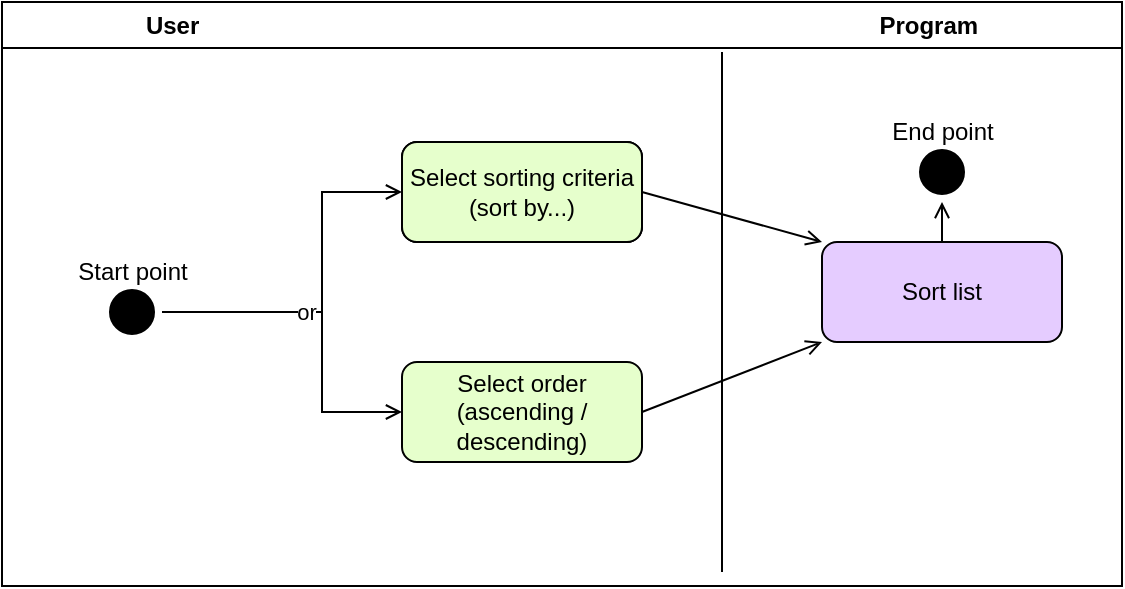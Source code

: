 <mxfile version="20.5.1" type="device"><diagram name="Page-1" id="e7e014a7-5840-1c2e-5031-d8a46d1fe8dd"><mxGraphModel dx="1278" dy="495" grid="1" gridSize="10" guides="1" tooltips="1" connect="1" arrows="1" fold="1" page="1" pageScale="1" pageWidth="1169" pageHeight="826" background="none" math="0" shadow="0"><root><mxCell id="0"/><mxCell id="1" parent="0"/><mxCell id="j-m7m952Lnp2CSahpbL--9" value="User                                                                                                      Program" style="swimlane;whiteSpace=wrap;startSize=23;" vertex="1" parent="1"><mxGeometry x="520" y="150" width="560" height="292" as="geometry"/></mxCell><mxCell id="j-m7m952Lnp2CSahpbL--20" value="" style="ellipse;shape=startState;fillColor=#000000;strokeColor=#000000;" vertex="1" parent="j-m7m952Lnp2CSahpbL--9"><mxGeometry x="50" y="140" width="30" height="30" as="geometry"/></mxCell><mxCell id="j-m7m952Lnp2CSahpbL--21" value="Start point" style="text;html=1;align=center;verticalAlign=middle;resizable=0;points=[];autosize=1;strokeColor=none;fillColor=none;" vertex="1" parent="j-m7m952Lnp2CSahpbL--9"><mxGeometry x="25" y="120" width="80" height="30" as="geometry"/></mxCell><mxCell id="j-m7m952Lnp2CSahpbL--22" value="" style="rounded=1;whiteSpace=wrap;html=1;strokeColor=#000000;fillColor=#E5CCFF;" vertex="1" parent="j-m7m952Lnp2CSahpbL--9"><mxGeometry x="200" y="70" width="120" height="50" as="geometry"/></mxCell><mxCell id="j-m7m952Lnp2CSahpbL--19" value="" style="endArrow=none;html=1;rounded=0;strokeColor=#000000;" edge="1" parent="j-m7m952Lnp2CSahpbL--9"><mxGeometry width="50" height="50" relative="1" as="geometry"><mxPoint x="360" y="285" as="sourcePoint"/><mxPoint x="360" y="25" as="targetPoint"/></mxGeometry></mxCell><mxCell id="j-m7m952Lnp2CSahpbL--23" value="Select order (ascending / descending)" style="rounded=1;whiteSpace=wrap;html=1;strokeColor=#000000;fillColor=#E6FFCC;" vertex="1" parent="j-m7m952Lnp2CSahpbL--9"><mxGeometry x="200" y="180" width="120" height="50" as="geometry"/></mxCell><mxCell id="j-m7m952Lnp2CSahpbL--32" value="" style="endArrow=open;strokeColor=#000000;endFill=1;rounded=0;entryX=0;entryY=0.5;entryDx=0;entryDy=0;startArrow=none;exitX=1;exitY=0.5;exitDx=0;exitDy=0;" edge="1" parent="j-m7m952Lnp2CSahpbL--9" source="j-m7m952Lnp2CSahpbL--20" target="j-m7m952Lnp2CSahpbL--23"><mxGeometry relative="1" as="geometry"><mxPoint x="150" y="160" as="sourcePoint"/><mxPoint x="210" y="105" as="targetPoint"/><Array as="points"><mxPoint x="160" y="155"/><mxPoint x="160" y="205"/></Array></mxGeometry></mxCell><mxCell id="j-m7m952Lnp2CSahpbL--35" value="Sort list" style="rounded=1;whiteSpace=wrap;html=1;strokeColor=#000000;fillColor=#E5CCFF;" vertex="1" parent="j-m7m952Lnp2CSahpbL--9"><mxGeometry x="410" y="120" width="120" height="50" as="geometry"/></mxCell><mxCell id="j-m7m952Lnp2CSahpbL--39" value="" style="endArrow=open;strokeColor=#000000;endFill=1;rounded=0;entryX=0;entryY=1;entryDx=0;entryDy=0;startArrow=none;exitX=1;exitY=0.5;exitDx=0;exitDy=0;" edge="1" parent="j-m7m952Lnp2CSahpbL--9" source="j-m7m952Lnp2CSahpbL--23" target="j-m7m952Lnp2CSahpbL--35"><mxGeometry relative="1" as="geometry"><mxPoint x="330" y="105" as="sourcePoint"/><mxPoint x="420" y="155" as="targetPoint"/><Array as="points"/></mxGeometry></mxCell><mxCell id="j-m7m952Lnp2CSahpbL--40" value="" style="ellipse;shape=startState;fillColor=#000000;strokeColor=#000000;" vertex="1" parent="j-m7m952Lnp2CSahpbL--9"><mxGeometry x="455" y="70" width="30" height="30" as="geometry"/></mxCell><mxCell id="j-m7m952Lnp2CSahpbL--41" value="End point" style="text;html=1;align=center;verticalAlign=middle;resizable=0;points=[];autosize=1;strokeColor=none;fillColor=none;" vertex="1" parent="j-m7m952Lnp2CSahpbL--9"><mxGeometry x="435" y="50" width="70" height="30" as="geometry"/></mxCell><mxCell id="j-m7m952Lnp2CSahpbL--42" value="" style="endArrow=open;strokeColor=#000000;endFill=1;rounded=0;entryX=0.5;entryY=1;entryDx=0;entryDy=0;startArrow=none;exitX=0.5;exitY=0;exitDx=0;exitDy=0;" edge="1" parent="j-m7m952Lnp2CSahpbL--9" source="j-m7m952Lnp2CSahpbL--35" target="j-m7m952Lnp2CSahpbL--40"><mxGeometry relative="1" as="geometry"><mxPoint x="330" y="215" as="sourcePoint"/><mxPoint x="420" y="155" as="targetPoint"/><Array as="points"/></mxGeometry></mxCell><mxCell id="j-m7m952Lnp2CSahpbL--30" value="Select sorting criteria (sort by...)" style="rounded=1;whiteSpace=wrap;html=1;strokeColor=#000000;fillColor=#E6FFCC;" vertex="1" parent="1"><mxGeometry x="720" y="220" width="120" height="50" as="geometry"/></mxCell><mxCell id="j-m7m952Lnp2CSahpbL--31" value="" style="endArrow=open;strokeColor=#000000;endFill=1;rounded=0;entryX=0;entryY=0.5;entryDx=0;entryDy=0;startArrow=none;exitX=1;exitY=0.5;exitDx=0;exitDy=0;" edge="1" parent="1" source="j-m7m952Lnp2CSahpbL--20" target="j-m7m952Lnp2CSahpbL--30"><mxGeometry relative="1" as="geometry"><mxPoint x="660" y="300" as="sourcePoint"/><mxPoint x="250" y="260" as="targetPoint"/><Array as="points"><mxPoint x="680" y="305"/><mxPoint x="680" y="245"/></Array></mxGeometry></mxCell><mxCell id="j-m7m952Lnp2CSahpbL--34" value="or" style="edgeLabel;html=1;align=center;verticalAlign=middle;resizable=0;points=[];" vertex="1" connectable="0" parent="j-m7m952Lnp2CSahpbL--31"><mxGeometry x="-0.201" relative="1" as="geometry"><mxPoint as="offset"/></mxGeometry></mxCell><mxCell id="j-m7m952Lnp2CSahpbL--36" value="" style="endArrow=open;strokeColor=#000000;endFill=1;rounded=0;entryX=0;entryY=0;entryDx=0;entryDy=0;startArrow=none;exitX=1;exitY=0.5;exitDx=0;exitDy=0;" edge="1" parent="1" source="j-m7m952Lnp2CSahpbL--30" target="j-m7m952Lnp2CSahpbL--35"><mxGeometry relative="1" as="geometry"><mxPoint x="610" y="315" as="sourcePoint"/><mxPoint x="730" y="255" as="targetPoint"/><Array as="points"/></mxGeometry></mxCell></root></mxGraphModel></diagram></mxfile>